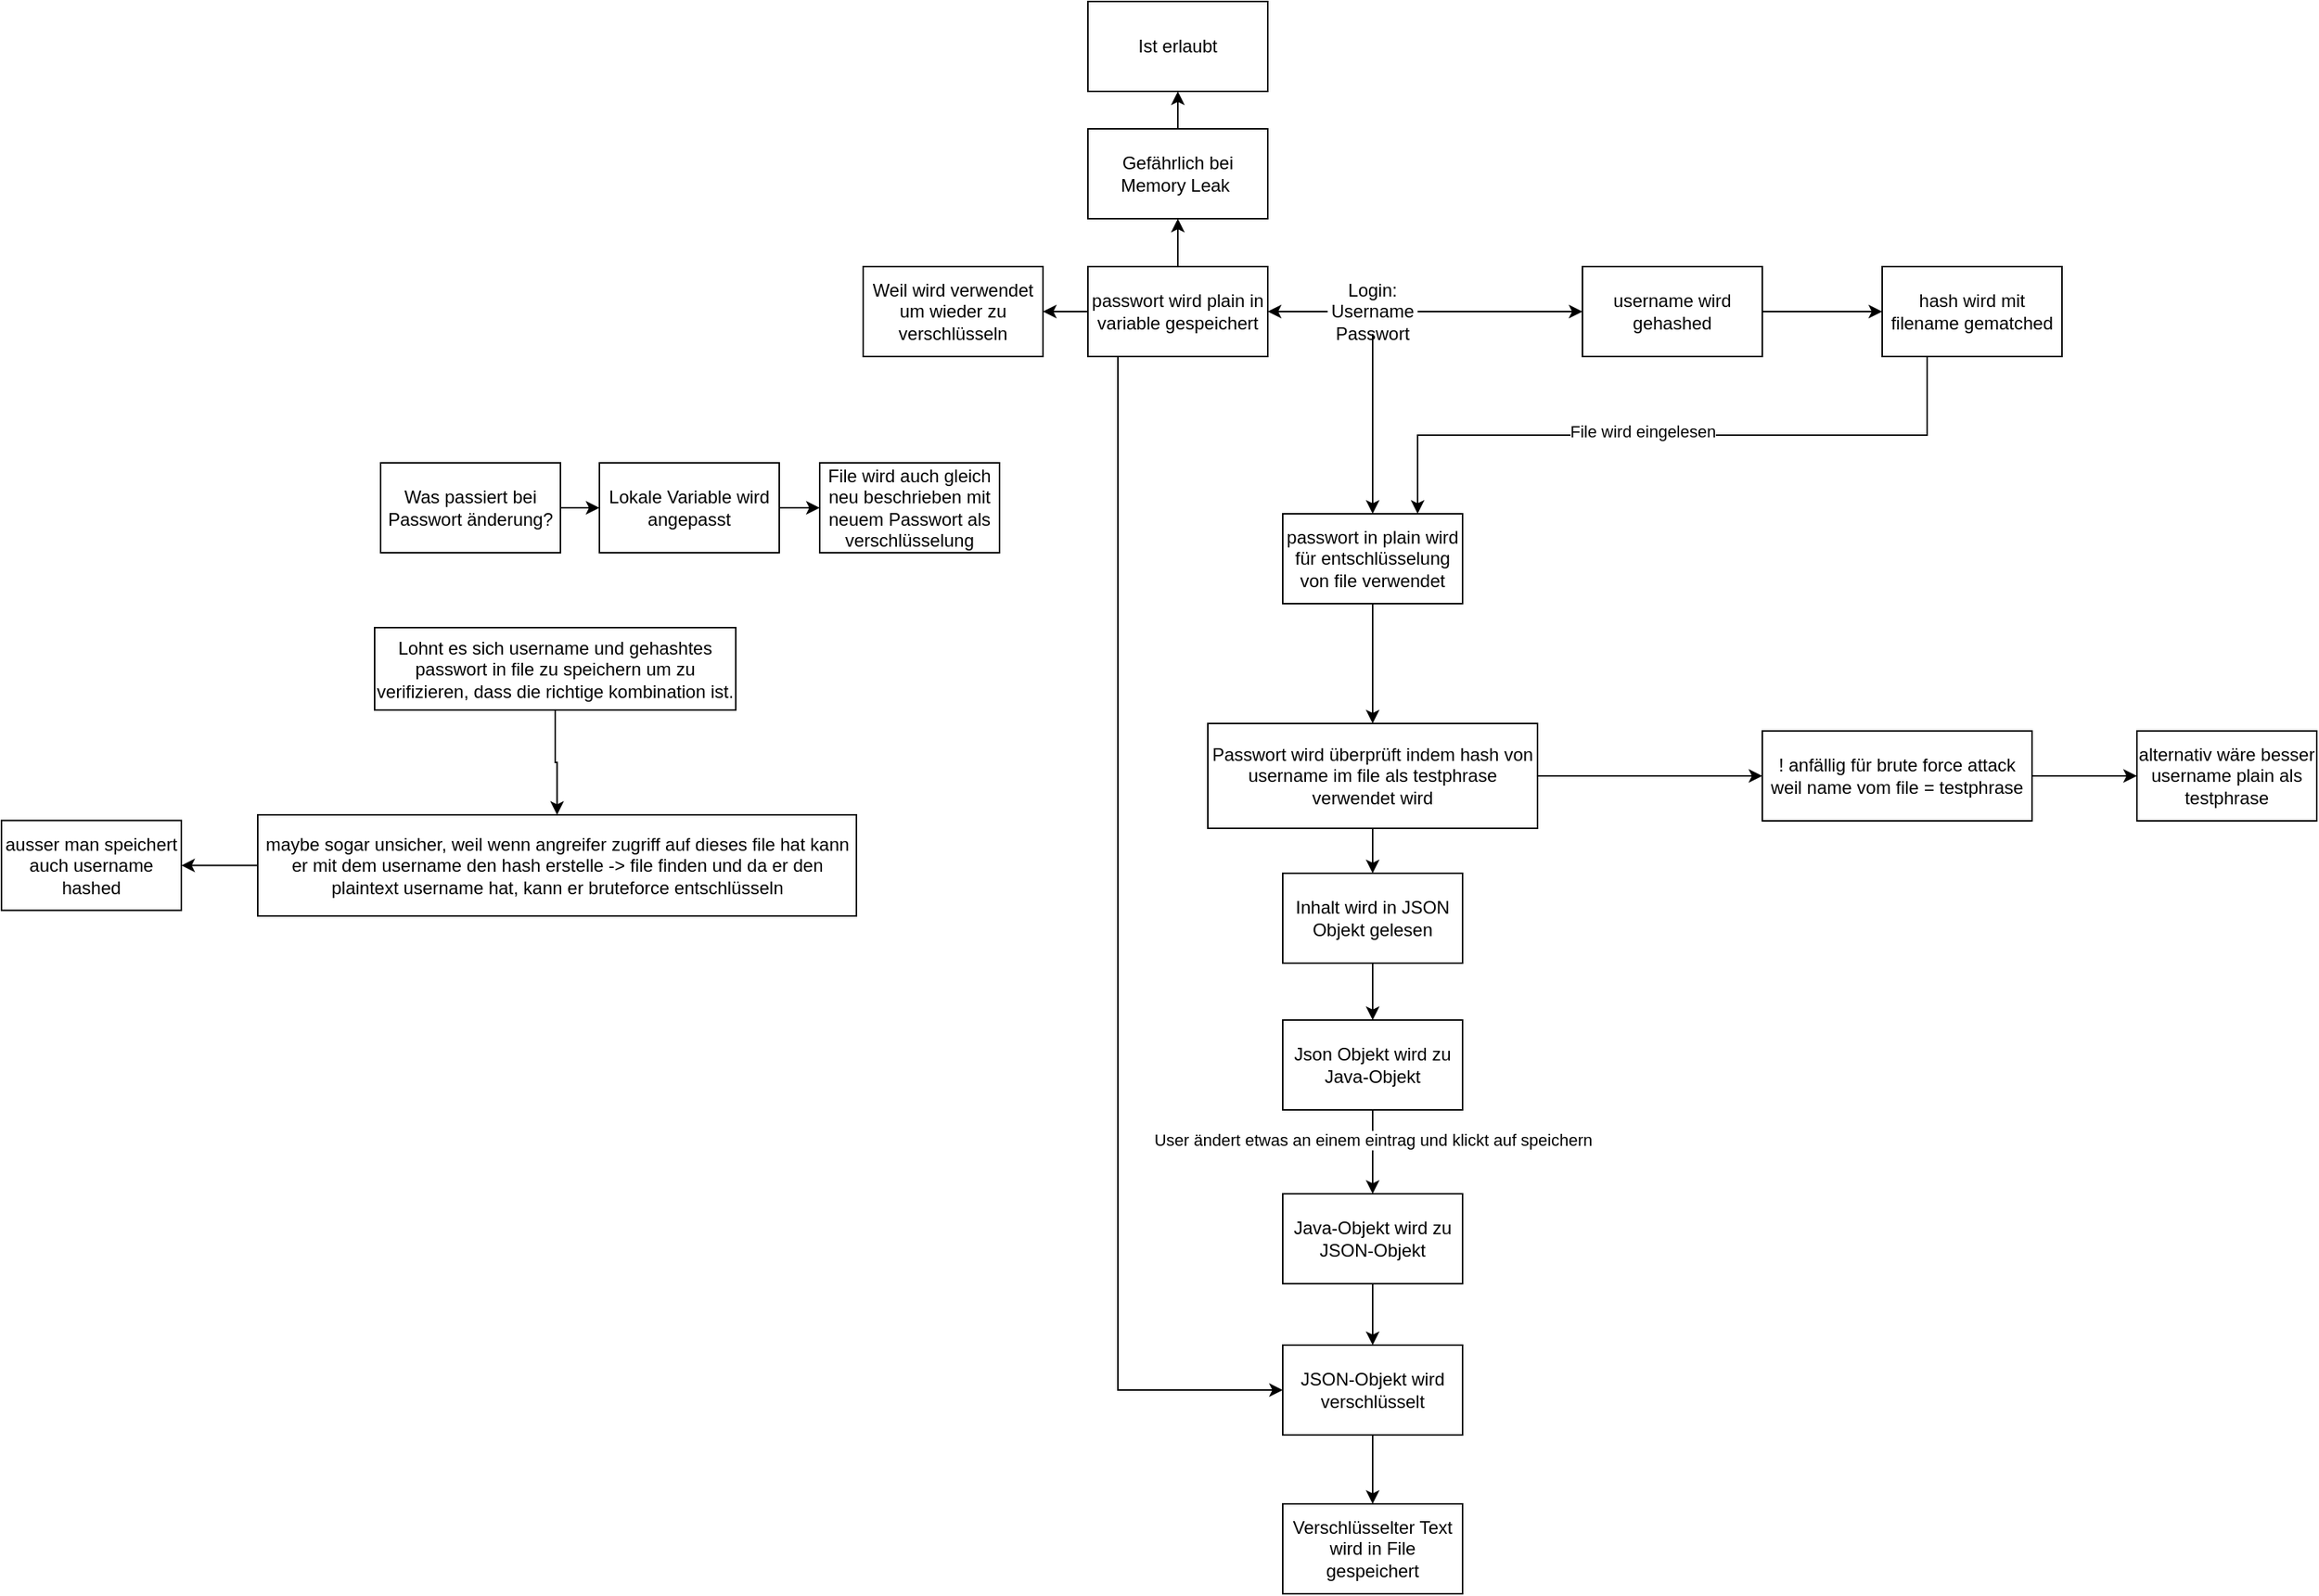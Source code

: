 <mxfile version="24.2.5" type="device">
  <diagram name="Page-1" id="2YBvvXClWsGukQMizWep">
    <mxGraphModel dx="1922" dy="1173" grid="0" gridSize="10" guides="1" tooltips="1" connect="1" arrows="1" fold="1" page="0" pageScale="1" pageWidth="850" pageHeight="1100" math="0" shadow="0">
      <root>
        <mxCell id="0" />
        <mxCell id="1" parent="0" />
        <mxCell id="pz79su5P8XuJgO9qLEIR-4" value="" style="edgeStyle=orthogonalEdgeStyle;rounded=0;orthogonalLoop=1;jettySize=auto;html=1;" edge="1" parent="1" source="pz79su5P8XuJgO9qLEIR-2" target="pz79su5P8XuJgO9qLEIR-3">
          <mxGeometry relative="1" as="geometry" />
        </mxCell>
        <mxCell id="pz79su5P8XuJgO9qLEIR-8" value="" style="edgeStyle=orthogonalEdgeStyle;rounded=0;orthogonalLoop=1;jettySize=auto;html=1;" edge="1" parent="1" source="pz79su5P8XuJgO9qLEIR-2" target="pz79su5P8XuJgO9qLEIR-7">
          <mxGeometry relative="1" as="geometry" />
        </mxCell>
        <mxCell id="pz79su5P8XuJgO9qLEIR-11" value="" style="edgeStyle=orthogonalEdgeStyle;rounded=0;orthogonalLoop=1;jettySize=auto;html=1;" edge="1" parent="1" source="pz79su5P8XuJgO9qLEIR-2" target="pz79su5P8XuJgO9qLEIR-10">
          <mxGeometry relative="1" as="geometry" />
        </mxCell>
        <mxCell id="pz79su5P8XuJgO9qLEIR-2" value="Login:&lt;br&gt;Username&lt;div&gt;Passwort&lt;/div&gt;" style="text;html=1;align=center;verticalAlign=middle;whiteSpace=wrap;rounded=0;" vertex="1" parent="1">
          <mxGeometry x="90" y="110" width="60" height="30" as="geometry" />
        </mxCell>
        <mxCell id="pz79su5P8XuJgO9qLEIR-6" value="" style="edgeStyle=orthogonalEdgeStyle;rounded=0;orthogonalLoop=1;jettySize=auto;html=1;" edge="1" parent="1" source="pz79su5P8XuJgO9qLEIR-3" target="pz79su5P8XuJgO9qLEIR-5">
          <mxGeometry relative="1" as="geometry" />
        </mxCell>
        <mxCell id="pz79su5P8XuJgO9qLEIR-3" value="username wird gehashed" style="whiteSpace=wrap;html=1;" vertex="1" parent="1">
          <mxGeometry x="260" y="95" width="120" height="60" as="geometry" />
        </mxCell>
        <mxCell id="pz79su5P8XuJgO9qLEIR-9" style="edgeStyle=orthogonalEdgeStyle;rounded=0;orthogonalLoop=1;jettySize=auto;html=1;exitX=0.25;exitY=1;exitDx=0;exitDy=0;entryX=0.75;entryY=0;entryDx=0;entryDy=0;" edge="1" parent="1" source="pz79su5P8XuJgO9qLEIR-5" target="pz79su5P8XuJgO9qLEIR-7">
          <mxGeometry relative="1" as="geometry" />
        </mxCell>
        <mxCell id="pz79su5P8XuJgO9qLEIR-14" value="File wird eingelesen" style="edgeLabel;html=1;align=center;verticalAlign=middle;resizable=0;points=[];" vertex="1" connectable="0" parent="pz79su5P8XuJgO9qLEIR-9">
          <mxGeometry x="0.094" y="-3" relative="1" as="geometry">
            <mxPoint x="1" as="offset" />
          </mxGeometry>
        </mxCell>
        <mxCell id="pz79su5P8XuJgO9qLEIR-5" value="hash wird mit filename gematched" style="whiteSpace=wrap;html=1;" vertex="1" parent="1">
          <mxGeometry x="460" y="95" width="120" height="60" as="geometry" />
        </mxCell>
        <mxCell id="pz79su5P8XuJgO9qLEIR-13" value="" style="edgeStyle=orthogonalEdgeStyle;rounded=0;orthogonalLoop=1;jettySize=auto;html=1;" edge="1" parent="1" source="pz79su5P8XuJgO9qLEIR-7" target="pz79su5P8XuJgO9qLEIR-12">
          <mxGeometry relative="1" as="geometry" />
        </mxCell>
        <mxCell id="pz79su5P8XuJgO9qLEIR-7" value="passwort in plain wird für entschlüsselung von file verwendet" style="whiteSpace=wrap;html=1;" vertex="1" parent="1">
          <mxGeometry x="60" y="260" width="120" height="60" as="geometry" />
        </mxCell>
        <mxCell id="pz79su5P8XuJgO9qLEIR-20" value="" style="edgeStyle=orthogonalEdgeStyle;rounded=0;orthogonalLoop=1;jettySize=auto;html=1;" edge="1" parent="1" source="pz79su5P8XuJgO9qLEIR-10" target="pz79su5P8XuJgO9qLEIR-19">
          <mxGeometry relative="1" as="geometry" />
        </mxCell>
        <mxCell id="pz79su5P8XuJgO9qLEIR-22" value="" style="edgeStyle=orthogonalEdgeStyle;rounded=0;orthogonalLoop=1;jettySize=auto;html=1;" edge="1" parent="1" source="pz79su5P8XuJgO9qLEIR-10" target="pz79su5P8XuJgO9qLEIR-21">
          <mxGeometry relative="1" as="geometry" />
        </mxCell>
        <mxCell id="pz79su5P8XuJgO9qLEIR-32" style="edgeStyle=orthogonalEdgeStyle;rounded=0;orthogonalLoop=1;jettySize=auto;html=1;exitX=0.5;exitY=1;exitDx=0;exitDy=0;entryX=0;entryY=0.5;entryDx=0;entryDy=0;" edge="1" parent="1" source="pz79su5P8XuJgO9qLEIR-10" target="pz79su5P8XuJgO9qLEIR-30">
          <mxGeometry relative="1" as="geometry">
            <Array as="points">
              <mxPoint x="-50" y="155" />
              <mxPoint x="-50" y="845" />
            </Array>
          </mxGeometry>
        </mxCell>
        <mxCell id="pz79su5P8XuJgO9qLEIR-10" value="passwort wird plain in variable gespeichert" style="whiteSpace=wrap;html=1;" vertex="1" parent="1">
          <mxGeometry x="-70" y="95" width="120" height="60" as="geometry" />
        </mxCell>
        <mxCell id="pz79su5P8XuJgO9qLEIR-16" value="" style="edgeStyle=orthogonalEdgeStyle;rounded=0;orthogonalLoop=1;jettySize=auto;html=1;" edge="1" parent="1" source="pz79su5P8XuJgO9qLEIR-12" target="pz79su5P8XuJgO9qLEIR-15">
          <mxGeometry relative="1" as="geometry" />
        </mxCell>
        <mxCell id="pz79su5P8XuJgO9qLEIR-24" value="" style="edgeStyle=orthogonalEdgeStyle;rounded=0;orthogonalLoop=1;jettySize=auto;html=1;" edge="1" parent="1" source="pz79su5P8XuJgO9qLEIR-12" target="pz79su5P8XuJgO9qLEIR-23">
          <mxGeometry relative="1" as="geometry" />
        </mxCell>
        <mxCell id="pz79su5P8XuJgO9qLEIR-12" value="Passwort wird überprüft indem hash von username im file als testphrase verwendet wird" style="whiteSpace=wrap;html=1;" vertex="1" parent="1">
          <mxGeometry x="10" y="400" width="220" height="70" as="geometry" />
        </mxCell>
        <mxCell id="pz79su5P8XuJgO9qLEIR-18" value="" style="edgeStyle=orthogonalEdgeStyle;rounded=0;orthogonalLoop=1;jettySize=auto;html=1;" edge="1" parent="1" source="pz79su5P8XuJgO9qLEIR-15" target="pz79su5P8XuJgO9qLEIR-17">
          <mxGeometry relative="1" as="geometry" />
        </mxCell>
        <mxCell id="pz79su5P8XuJgO9qLEIR-15" value="! anfällig für brute force attack weil name vom file = testphrase" style="whiteSpace=wrap;html=1;" vertex="1" parent="1">
          <mxGeometry x="380" y="405" width="180" height="60" as="geometry" />
        </mxCell>
        <mxCell id="pz79su5P8XuJgO9qLEIR-17" value="alternativ wäre besser username plain als testphrase" style="whiteSpace=wrap;html=1;" vertex="1" parent="1">
          <mxGeometry x="630" y="405" width="120" height="60" as="geometry" />
        </mxCell>
        <mxCell id="pz79su5P8XuJgO9qLEIR-19" value="Weil wird verwendet um wieder zu verschlüsseln" style="whiteSpace=wrap;html=1;" vertex="1" parent="1">
          <mxGeometry x="-220" y="95" width="120" height="60" as="geometry" />
        </mxCell>
        <mxCell id="pz79su5P8XuJgO9qLEIR-38" value="" style="edgeStyle=orthogonalEdgeStyle;rounded=0;orthogonalLoop=1;jettySize=auto;html=1;" edge="1" parent="1" source="pz79su5P8XuJgO9qLEIR-21" target="pz79su5P8XuJgO9qLEIR-37">
          <mxGeometry relative="1" as="geometry" />
        </mxCell>
        <mxCell id="pz79su5P8XuJgO9qLEIR-21" value="Gefährlich bei Memory Leak&amp;nbsp;" style="whiteSpace=wrap;html=1;" vertex="1" parent="1">
          <mxGeometry x="-70" y="3" width="120" height="60" as="geometry" />
        </mxCell>
        <mxCell id="pz79su5P8XuJgO9qLEIR-26" value="" style="edgeStyle=orthogonalEdgeStyle;rounded=0;orthogonalLoop=1;jettySize=auto;html=1;" edge="1" parent="1" source="pz79su5P8XuJgO9qLEIR-23" target="pz79su5P8XuJgO9qLEIR-25">
          <mxGeometry relative="1" as="geometry" />
        </mxCell>
        <mxCell id="pz79su5P8XuJgO9qLEIR-23" value="Inhalt wird in JSON Objekt gelesen" style="whiteSpace=wrap;html=1;" vertex="1" parent="1">
          <mxGeometry x="60" y="500" width="120" height="60" as="geometry" />
        </mxCell>
        <mxCell id="pz79su5P8XuJgO9qLEIR-28" value="" style="edgeStyle=orthogonalEdgeStyle;rounded=0;orthogonalLoop=1;jettySize=auto;html=1;" edge="1" parent="1" source="pz79su5P8XuJgO9qLEIR-25" target="pz79su5P8XuJgO9qLEIR-27">
          <mxGeometry relative="1" as="geometry" />
        </mxCell>
        <mxCell id="pz79su5P8XuJgO9qLEIR-29" value="User ändert etwas an einem eintrag und klickt auf speichern" style="edgeLabel;html=1;align=center;verticalAlign=middle;resizable=0;points=[];" vertex="1" connectable="0" parent="pz79su5P8XuJgO9qLEIR-28">
          <mxGeometry x="-0.29" relative="1" as="geometry">
            <mxPoint as="offset" />
          </mxGeometry>
        </mxCell>
        <mxCell id="pz79su5P8XuJgO9qLEIR-25" value="Json Objekt wird zu Java-Objekt" style="whiteSpace=wrap;html=1;" vertex="1" parent="1">
          <mxGeometry x="60" y="598" width="120" height="60" as="geometry" />
        </mxCell>
        <mxCell id="pz79su5P8XuJgO9qLEIR-31" value="" style="edgeStyle=orthogonalEdgeStyle;rounded=0;orthogonalLoop=1;jettySize=auto;html=1;" edge="1" parent="1" source="pz79su5P8XuJgO9qLEIR-27" target="pz79su5P8XuJgO9qLEIR-30">
          <mxGeometry relative="1" as="geometry" />
        </mxCell>
        <mxCell id="pz79su5P8XuJgO9qLEIR-27" value="Java-Objekt wird zu JSON-Objekt" style="whiteSpace=wrap;html=1;" vertex="1" parent="1">
          <mxGeometry x="60" y="714" width="120" height="60" as="geometry" />
        </mxCell>
        <mxCell id="pz79su5P8XuJgO9qLEIR-34" value="" style="edgeStyle=orthogonalEdgeStyle;rounded=0;orthogonalLoop=1;jettySize=auto;html=1;" edge="1" parent="1" source="pz79su5P8XuJgO9qLEIR-30" target="pz79su5P8XuJgO9qLEIR-33">
          <mxGeometry relative="1" as="geometry" />
        </mxCell>
        <mxCell id="pz79su5P8XuJgO9qLEIR-30" value="JSON-Objekt wird verschlüsselt" style="whiteSpace=wrap;html=1;" vertex="1" parent="1">
          <mxGeometry x="60" y="815" width="120" height="60" as="geometry" />
        </mxCell>
        <mxCell id="pz79su5P8XuJgO9qLEIR-33" value="Verschlüsselter Text wird in File gespeichert" style="whiteSpace=wrap;html=1;" vertex="1" parent="1">
          <mxGeometry x="60" y="921" width="120" height="60" as="geometry" />
        </mxCell>
        <mxCell id="pz79su5P8XuJgO9qLEIR-40" value="" style="edgeStyle=orthogonalEdgeStyle;rounded=0;orthogonalLoop=1;jettySize=auto;html=1;" edge="1" parent="1" source="pz79su5P8XuJgO9qLEIR-35" target="pz79su5P8XuJgO9qLEIR-39">
          <mxGeometry relative="1" as="geometry" />
        </mxCell>
        <mxCell id="pz79su5P8XuJgO9qLEIR-35" value="Was passiert bei Passwort änderung?" style="rounded=0;whiteSpace=wrap;html=1;" vertex="1" parent="1">
          <mxGeometry x="-542" y="226" width="120" height="60" as="geometry" />
        </mxCell>
        <mxCell id="pz79su5P8XuJgO9qLEIR-44" value="" style="edgeStyle=orthogonalEdgeStyle;rounded=0;orthogonalLoop=1;jettySize=auto;html=1;" edge="1" parent="1" source="pz79su5P8XuJgO9qLEIR-36" target="pz79su5P8XuJgO9qLEIR-43">
          <mxGeometry relative="1" as="geometry" />
        </mxCell>
        <mxCell id="pz79su5P8XuJgO9qLEIR-36" value="Lohnt es sich username und gehashtes passwort in file zu speichern um zu verifizieren, dass die richtige kombination ist." style="rounded=0;whiteSpace=wrap;html=1;" vertex="1" parent="1">
          <mxGeometry x="-546" y="336" width="241" height="55" as="geometry" />
        </mxCell>
        <mxCell id="pz79su5P8XuJgO9qLEIR-37" value="Ist erlaubt" style="whiteSpace=wrap;html=1;" vertex="1" parent="1">
          <mxGeometry x="-70" y="-82" width="120" height="60" as="geometry" />
        </mxCell>
        <mxCell id="pz79su5P8XuJgO9qLEIR-42" value="" style="edgeStyle=orthogonalEdgeStyle;rounded=0;orthogonalLoop=1;jettySize=auto;html=1;" edge="1" parent="1" source="pz79su5P8XuJgO9qLEIR-39" target="pz79su5P8XuJgO9qLEIR-41">
          <mxGeometry relative="1" as="geometry" />
        </mxCell>
        <mxCell id="pz79su5P8XuJgO9qLEIR-39" value="Lokale Variable wird angepasst" style="whiteSpace=wrap;html=1;rounded=0;" vertex="1" parent="1">
          <mxGeometry x="-396" y="226" width="120" height="60" as="geometry" />
        </mxCell>
        <mxCell id="pz79su5P8XuJgO9qLEIR-41" value="File wird auch gleich neu beschrieben mit neuem Passwort als verschlüsselung" style="whiteSpace=wrap;html=1;rounded=0;" vertex="1" parent="1">
          <mxGeometry x="-249" y="226" width="120" height="60" as="geometry" />
        </mxCell>
        <mxCell id="pz79su5P8XuJgO9qLEIR-46" value="" style="edgeStyle=orthogonalEdgeStyle;rounded=0;orthogonalLoop=1;jettySize=auto;html=1;" edge="1" parent="1" source="pz79su5P8XuJgO9qLEIR-43" target="pz79su5P8XuJgO9qLEIR-45">
          <mxGeometry relative="1" as="geometry" />
        </mxCell>
        <mxCell id="pz79su5P8XuJgO9qLEIR-43" value="maybe sogar unsicher, weil wenn angreifer zugriff auf dieses file hat kann er mit dem username den hash erstelle -&amp;gt; file finden und da er den plaintext username hat, kann er bruteforce entschlüsseln" style="whiteSpace=wrap;html=1;rounded=0;" vertex="1" parent="1">
          <mxGeometry x="-624" y="461" width="399.5" height="67.5" as="geometry" />
        </mxCell>
        <mxCell id="pz79su5P8XuJgO9qLEIR-45" value="ausser man speichert auch username hashed" style="whiteSpace=wrap;html=1;rounded=0;" vertex="1" parent="1">
          <mxGeometry x="-795" y="464.75" width="120" height="60" as="geometry" />
        </mxCell>
      </root>
    </mxGraphModel>
  </diagram>
</mxfile>
